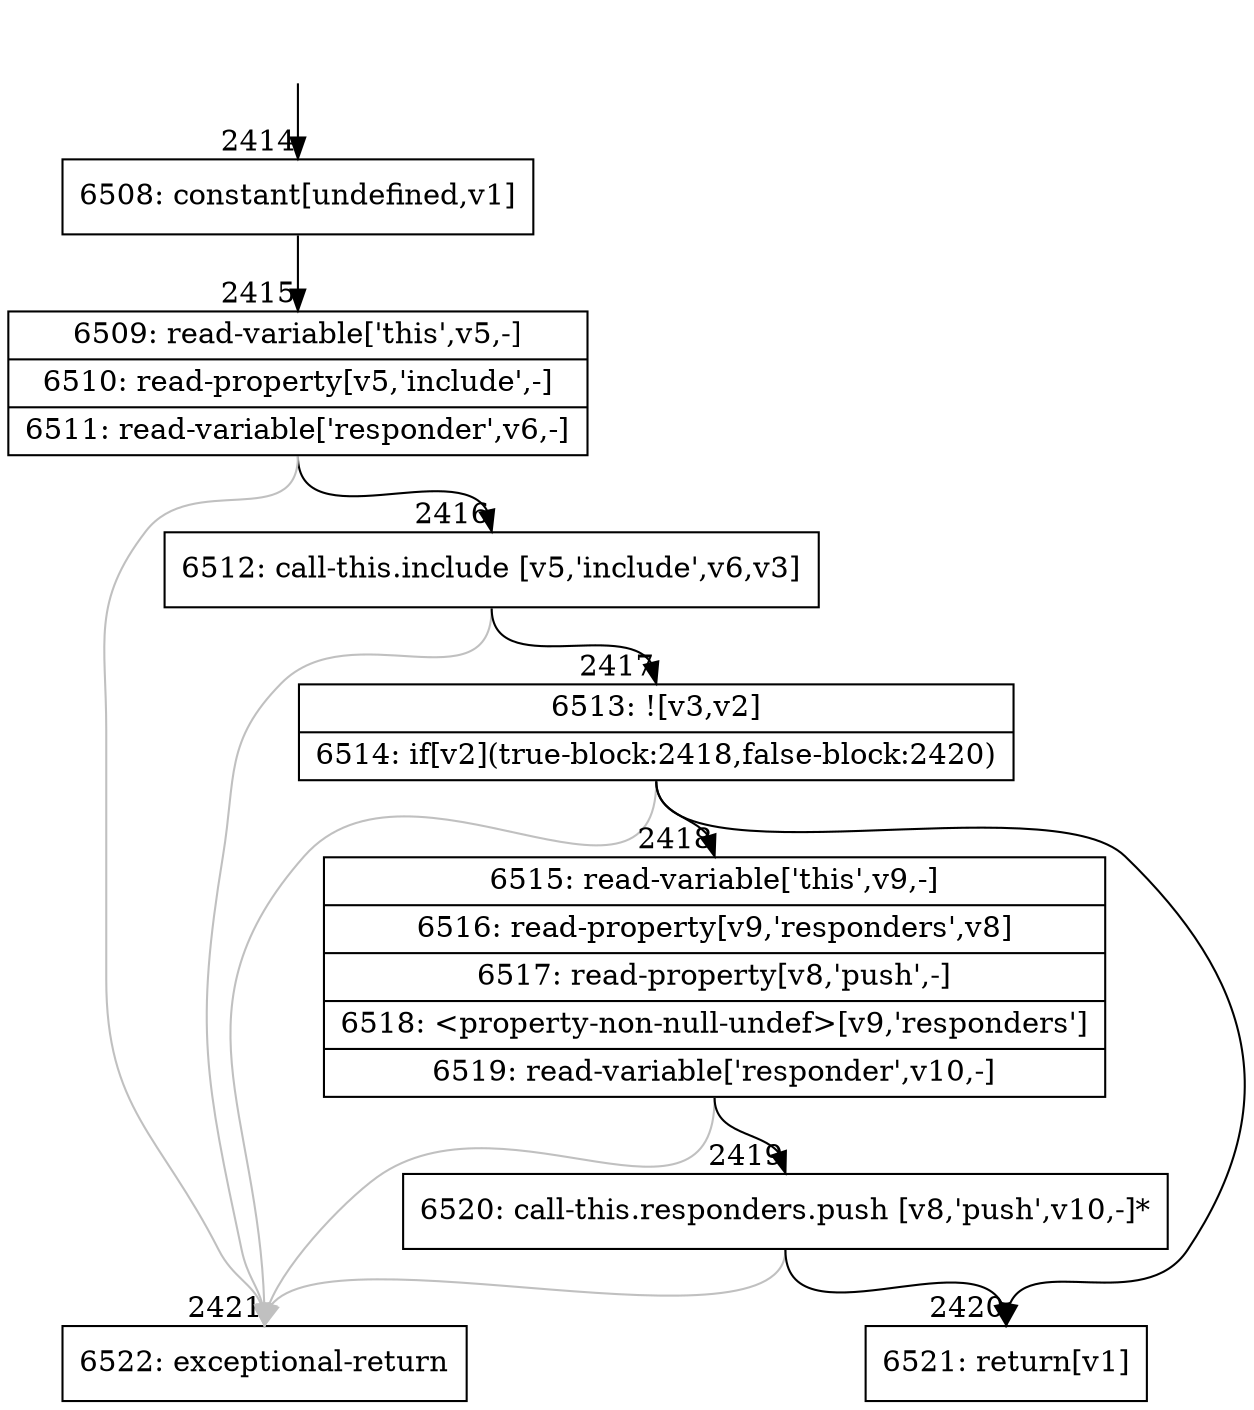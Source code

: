 digraph {
rankdir="TD"
BB_entry225[shape=none,label=""];
BB_entry225 -> BB2414 [tailport=s, headport=n, headlabel="    2414"]
BB2414 [shape=record label="{6508: constant[undefined,v1]}" ] 
BB2414 -> BB2415 [tailport=s, headport=n, headlabel="      2415"]
BB2415 [shape=record label="{6509: read-variable['this',v5,-]|6510: read-property[v5,'include',-]|6511: read-variable['responder',v6,-]}" ] 
BB2415 -> BB2416 [tailport=s, headport=n, headlabel="      2416"]
BB2415 -> BB2421 [tailport=s, headport=n, color=gray, headlabel="      2421"]
BB2416 [shape=record label="{6512: call-this.include [v5,'include',v6,v3]}" ] 
BB2416 -> BB2417 [tailport=s, headport=n, headlabel="      2417"]
BB2416 -> BB2421 [tailport=s, headport=n, color=gray]
BB2417 [shape=record label="{6513: ![v3,v2]|6514: if[v2](true-block:2418,false-block:2420)}" ] 
BB2417 -> BB2418 [tailport=s, headport=n, headlabel="      2418"]
BB2417 -> BB2420 [tailport=s, headport=n, headlabel="      2420"]
BB2417 -> BB2421 [tailport=s, headport=n, color=gray]
BB2418 [shape=record label="{6515: read-variable['this',v9,-]|6516: read-property[v9,'responders',v8]|6517: read-property[v8,'push',-]|6518: \<property-non-null-undef\>[v9,'responders']|6519: read-variable['responder',v10,-]}" ] 
BB2418 -> BB2419 [tailport=s, headport=n, headlabel="      2419"]
BB2418 -> BB2421 [tailport=s, headport=n, color=gray]
BB2419 [shape=record label="{6520: call-this.responders.push [v8,'push',v10,-]*}" ] 
BB2419 -> BB2420 [tailport=s, headport=n]
BB2419 -> BB2421 [tailport=s, headport=n, color=gray]
BB2420 [shape=record label="{6521: return[v1]}" ] 
BB2421 [shape=record label="{6522: exceptional-return}" ] 
//#$~ 1663
}
